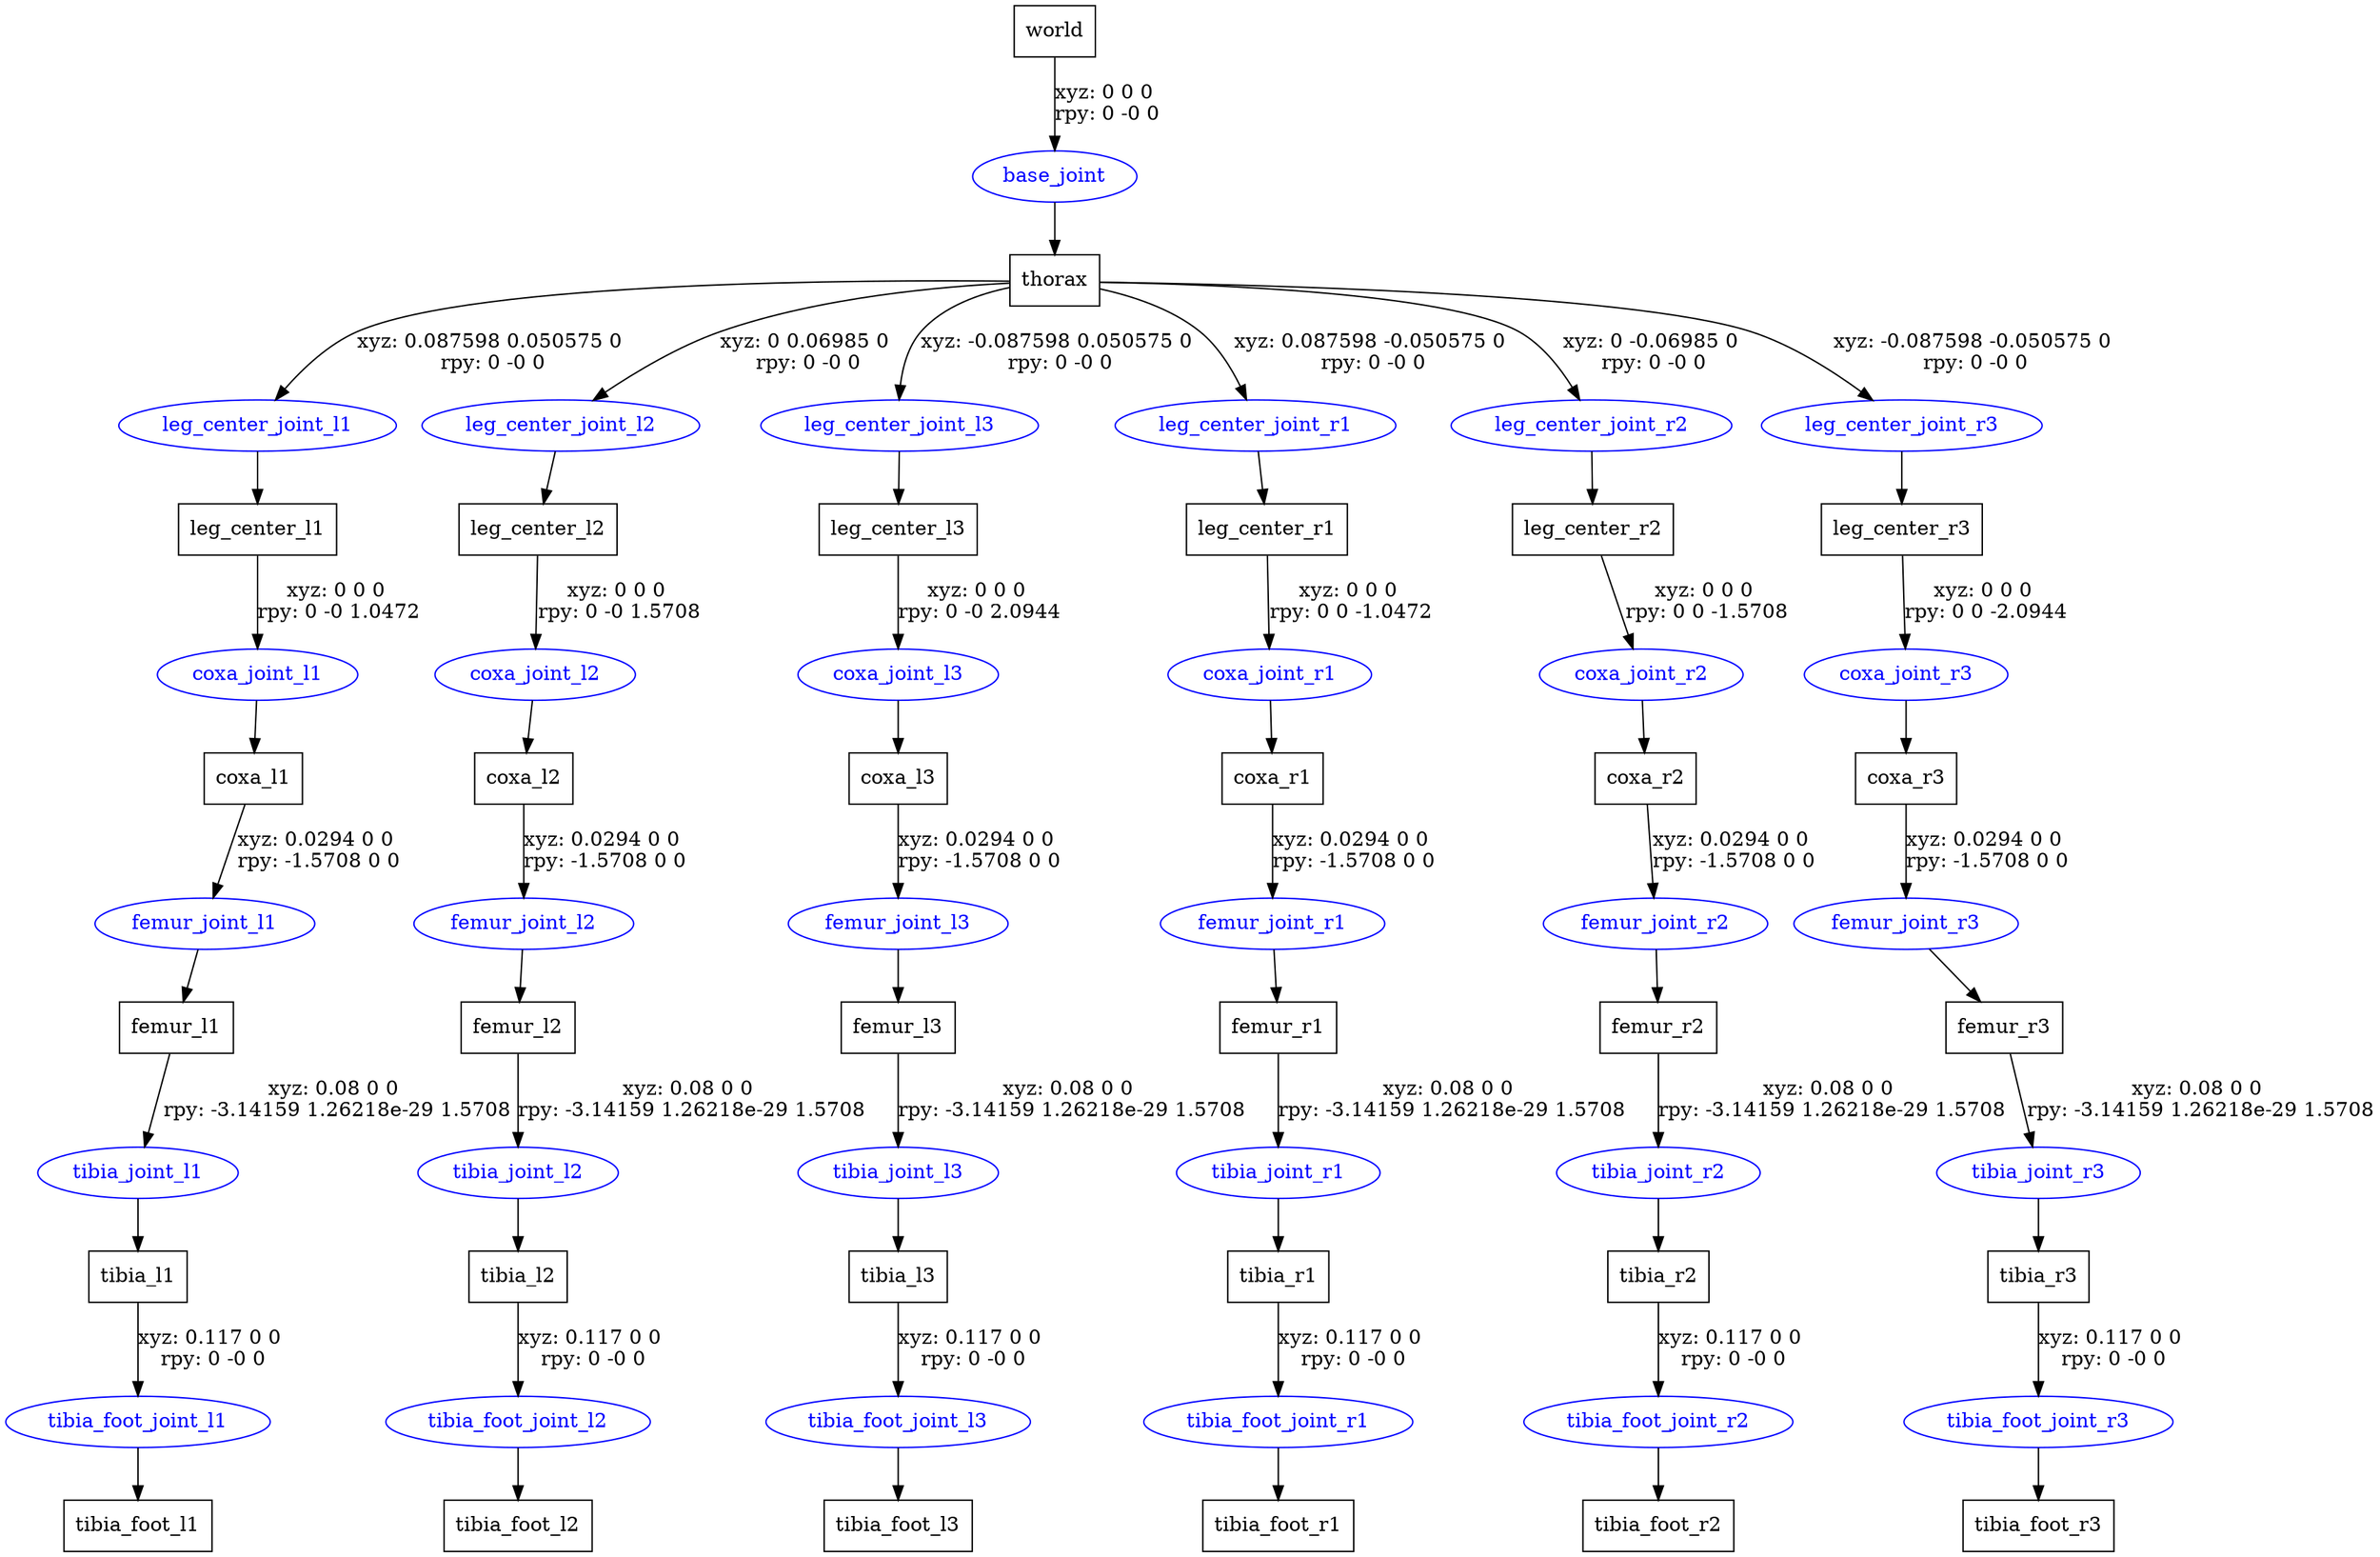 digraph G {
node [shape=box];
"world" [label="world"];
"thorax" [label="thorax"];
"leg_center_l1" [label="leg_center_l1"];
"coxa_l1" [label="coxa_l1"];
"femur_l1" [label="femur_l1"];
"tibia_l1" [label="tibia_l1"];
"tibia_foot_l1" [label="tibia_foot_l1"];
"leg_center_l2" [label="leg_center_l2"];
"coxa_l2" [label="coxa_l2"];
"femur_l2" [label="femur_l2"];
"tibia_l2" [label="tibia_l2"];
"tibia_foot_l2" [label="tibia_foot_l2"];
"leg_center_l3" [label="leg_center_l3"];
"coxa_l3" [label="coxa_l3"];
"femur_l3" [label="femur_l3"];
"tibia_l3" [label="tibia_l3"];
"tibia_foot_l3" [label="tibia_foot_l3"];
"leg_center_r1" [label="leg_center_r1"];
"coxa_r1" [label="coxa_r1"];
"femur_r1" [label="femur_r1"];
"tibia_r1" [label="tibia_r1"];
"tibia_foot_r1" [label="tibia_foot_r1"];
"leg_center_r2" [label="leg_center_r2"];
"coxa_r2" [label="coxa_r2"];
"femur_r2" [label="femur_r2"];
"tibia_r2" [label="tibia_r2"];
"tibia_foot_r2" [label="tibia_foot_r2"];
"leg_center_r3" [label="leg_center_r3"];
"coxa_r3" [label="coxa_r3"];
"femur_r3" [label="femur_r3"];
"tibia_r3" [label="tibia_r3"];
"tibia_foot_r3" [label="tibia_foot_r3"];
node [shape=ellipse, color=blue, fontcolor=blue];
"world" -> "base_joint" [label="xyz: 0 0 0 \nrpy: 0 -0 0"]
"base_joint" -> "thorax"
"thorax" -> "leg_center_joint_l1" [label="xyz: 0.087598 0.050575 0 \nrpy: 0 -0 0"]
"leg_center_joint_l1" -> "leg_center_l1"
"leg_center_l1" -> "coxa_joint_l1" [label="xyz: 0 0 0 \nrpy: 0 -0 1.0472"]
"coxa_joint_l1" -> "coxa_l1"
"coxa_l1" -> "femur_joint_l1" [label="xyz: 0.0294 0 0 \nrpy: -1.5708 0 0"]
"femur_joint_l1" -> "femur_l1"
"femur_l1" -> "tibia_joint_l1" [label="xyz: 0.08 0 0 \nrpy: -3.14159 1.26218e-29 1.5708"]
"tibia_joint_l1" -> "tibia_l1"
"tibia_l1" -> "tibia_foot_joint_l1" [label="xyz: 0.117 0 0 \nrpy: 0 -0 0"]
"tibia_foot_joint_l1" -> "tibia_foot_l1"
"thorax" -> "leg_center_joint_l2" [label="xyz: 0 0.06985 0 \nrpy: 0 -0 0"]
"leg_center_joint_l2" -> "leg_center_l2"
"leg_center_l2" -> "coxa_joint_l2" [label="xyz: 0 0 0 \nrpy: 0 -0 1.5708"]
"coxa_joint_l2" -> "coxa_l2"
"coxa_l2" -> "femur_joint_l2" [label="xyz: 0.0294 0 0 \nrpy: -1.5708 0 0"]
"femur_joint_l2" -> "femur_l2"
"femur_l2" -> "tibia_joint_l2" [label="xyz: 0.08 0 0 \nrpy: -3.14159 1.26218e-29 1.5708"]
"tibia_joint_l2" -> "tibia_l2"
"tibia_l2" -> "tibia_foot_joint_l2" [label="xyz: 0.117 0 0 \nrpy: 0 -0 0"]
"tibia_foot_joint_l2" -> "tibia_foot_l2"
"thorax" -> "leg_center_joint_l3" [label="xyz: -0.087598 0.050575 0 \nrpy: 0 -0 0"]
"leg_center_joint_l3" -> "leg_center_l3"
"leg_center_l3" -> "coxa_joint_l3" [label="xyz: 0 0 0 \nrpy: 0 -0 2.0944"]
"coxa_joint_l3" -> "coxa_l3"
"coxa_l3" -> "femur_joint_l3" [label="xyz: 0.0294 0 0 \nrpy: -1.5708 0 0"]
"femur_joint_l3" -> "femur_l3"
"femur_l3" -> "tibia_joint_l3" [label="xyz: 0.08 0 0 \nrpy: -3.14159 1.26218e-29 1.5708"]
"tibia_joint_l3" -> "tibia_l3"
"tibia_l3" -> "tibia_foot_joint_l3" [label="xyz: 0.117 0 0 \nrpy: 0 -0 0"]
"tibia_foot_joint_l3" -> "tibia_foot_l3"
"thorax" -> "leg_center_joint_r1" [label="xyz: 0.087598 -0.050575 0 \nrpy: 0 -0 0"]
"leg_center_joint_r1" -> "leg_center_r1"
"leg_center_r1" -> "coxa_joint_r1" [label="xyz: 0 0 0 \nrpy: 0 0 -1.0472"]
"coxa_joint_r1" -> "coxa_r1"
"coxa_r1" -> "femur_joint_r1" [label="xyz: 0.0294 0 0 \nrpy: -1.5708 0 0"]
"femur_joint_r1" -> "femur_r1"
"femur_r1" -> "tibia_joint_r1" [label="xyz: 0.08 0 0 \nrpy: -3.14159 1.26218e-29 1.5708"]
"tibia_joint_r1" -> "tibia_r1"
"tibia_r1" -> "tibia_foot_joint_r1" [label="xyz: 0.117 0 0 \nrpy: 0 -0 0"]
"tibia_foot_joint_r1" -> "tibia_foot_r1"
"thorax" -> "leg_center_joint_r2" [label="xyz: 0 -0.06985 0 \nrpy: 0 -0 0"]
"leg_center_joint_r2" -> "leg_center_r2"
"leg_center_r2" -> "coxa_joint_r2" [label="xyz: 0 0 0 \nrpy: 0 0 -1.5708"]
"coxa_joint_r2" -> "coxa_r2"
"coxa_r2" -> "femur_joint_r2" [label="xyz: 0.0294 0 0 \nrpy: -1.5708 0 0"]
"femur_joint_r2" -> "femur_r2"
"femur_r2" -> "tibia_joint_r2" [label="xyz: 0.08 0 0 \nrpy: -3.14159 1.26218e-29 1.5708"]
"tibia_joint_r2" -> "tibia_r2"
"tibia_r2" -> "tibia_foot_joint_r2" [label="xyz: 0.117 0 0 \nrpy: 0 -0 0"]
"tibia_foot_joint_r2" -> "tibia_foot_r2"
"thorax" -> "leg_center_joint_r3" [label="xyz: -0.087598 -0.050575 0 \nrpy: 0 -0 0"]
"leg_center_joint_r3" -> "leg_center_r3"
"leg_center_r3" -> "coxa_joint_r3" [label="xyz: 0 0 0 \nrpy: 0 0 -2.0944"]
"coxa_joint_r3" -> "coxa_r3"
"coxa_r3" -> "femur_joint_r3" [label="xyz: 0.0294 0 0 \nrpy: -1.5708 0 0"]
"femur_joint_r3" -> "femur_r3"
"femur_r3" -> "tibia_joint_r3" [label="xyz: 0.08 0 0 \nrpy: -3.14159 1.26218e-29 1.5708"]
"tibia_joint_r3" -> "tibia_r3"
"tibia_r3" -> "tibia_foot_joint_r3" [label="xyz: 0.117 0 0 \nrpy: 0 -0 0"]
"tibia_foot_joint_r3" -> "tibia_foot_r3"
}
